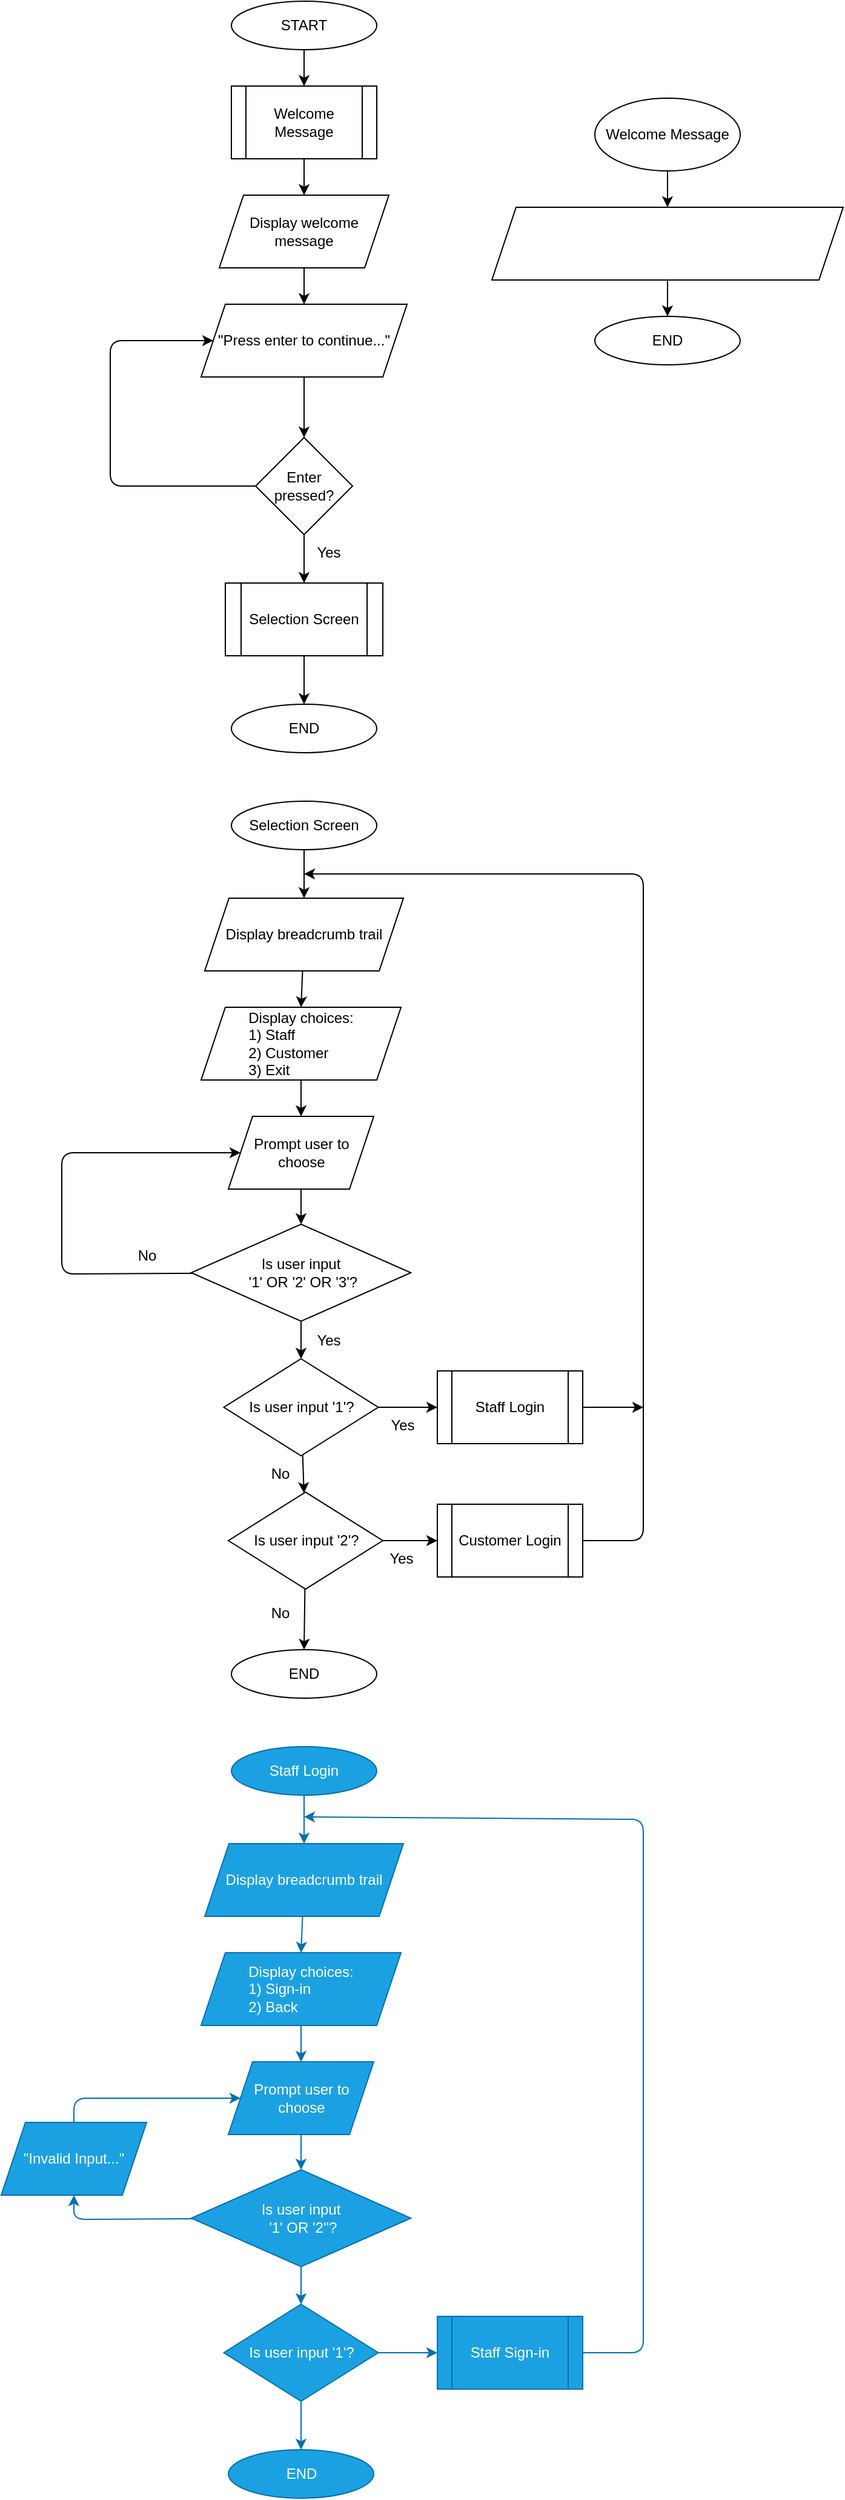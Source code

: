 <mxfile>
    <diagram id="C5RBs43oDa-KdzZeNtuy" name="Page-1">
        <mxGraphModel dx="878" dy="497" grid="1" gridSize="10" guides="1" tooltips="1" connect="1" arrows="1" fold="1" page="1" pageScale="1" pageWidth="827" pageHeight="1169" background="none" math="0" shadow="0">
            <root>
                <mxCell id="WIyWlLk6GJQsqaUBKTNV-0"/>
                <mxCell id="WIyWlLk6GJQsqaUBKTNV-1" parent="WIyWlLk6GJQsqaUBKTNV-0"/>
                <mxCell id="19" style="edgeStyle=none;html=1;entryX=0.5;entryY=0;entryDx=0;entryDy=0;" edge="1" parent="WIyWlLk6GJQsqaUBKTNV-1" source="0" target="17">
                    <mxGeometry relative="1" as="geometry"/>
                </mxCell>
                <mxCell id="0" value="START" style="ellipse;whiteSpace=wrap;html=1;" parent="WIyWlLk6GJQsqaUBKTNV-1" vertex="1">
                    <mxGeometry x="220" y="80" width="120" height="40" as="geometry"/>
                </mxCell>
                <mxCell id="9" style="edgeStyle=none;html=1;entryX=0.5;entryY=0;entryDx=0;entryDy=0;" edge="1" parent="WIyWlLk6GJQsqaUBKTNV-1" source="5" target="8">
                    <mxGeometry relative="1" as="geometry"/>
                </mxCell>
                <mxCell id="5" value="Display welcome message" style="shape=parallelogram;perimeter=parallelogramPerimeter;whiteSpace=wrap;html=1;fixedSize=1;" vertex="1" parent="WIyWlLk6GJQsqaUBKTNV-1">
                    <mxGeometry x="210" y="240" width="140" height="60" as="geometry"/>
                </mxCell>
                <mxCell id="11" style="edgeStyle=none;html=1;entryX=0.5;entryY=0;entryDx=0;entryDy=0;" edge="1" parent="WIyWlLk6GJQsqaUBKTNV-1" source="8" target="10">
                    <mxGeometry relative="1" as="geometry"/>
                </mxCell>
                <mxCell id="8" value="&quot;Press enter to continue...&quot;" style="shape=parallelogram;perimeter=parallelogramPerimeter;whiteSpace=wrap;html=1;fixedSize=1;" vertex="1" parent="WIyWlLk6GJQsqaUBKTNV-1">
                    <mxGeometry x="195" y="330" width="170" height="60" as="geometry"/>
                </mxCell>
                <mxCell id="13" style="edgeStyle=none;html=1;entryX=0.5;entryY=0;entryDx=0;entryDy=0;" edge="1" parent="WIyWlLk6GJQsqaUBKTNV-1" source="10" target="12">
                    <mxGeometry relative="1" as="geometry"/>
                </mxCell>
                <mxCell id="16" style="edgeStyle=none;html=1;entryX=0;entryY=0.5;entryDx=0;entryDy=0;" edge="1" parent="WIyWlLk6GJQsqaUBKTNV-1" source="10" target="8">
                    <mxGeometry relative="1" as="geometry">
                        <Array as="points">
                            <mxPoint x="120" y="480"/>
                            <mxPoint x="120" y="360"/>
                        </Array>
                    </mxGeometry>
                </mxCell>
                <mxCell id="10" value="Enter pressed?" style="rhombus;whiteSpace=wrap;html=1;" vertex="1" parent="WIyWlLk6GJQsqaUBKTNV-1">
                    <mxGeometry x="240" y="440" width="80" height="80" as="geometry"/>
                </mxCell>
                <mxCell id="30" style="edgeStyle=none;html=1;entryX=0.5;entryY=0;entryDx=0;entryDy=0;" edge="1" parent="WIyWlLk6GJQsqaUBKTNV-1" source="12" target="29">
                    <mxGeometry relative="1" as="geometry"/>
                </mxCell>
                <mxCell id="12" value="Selection Screen" style="shape=process;whiteSpace=wrap;html=1;backgroundOutline=1;" vertex="1" parent="WIyWlLk6GJQsqaUBKTNV-1">
                    <mxGeometry x="215" y="560" width="130" height="60" as="geometry"/>
                </mxCell>
                <mxCell id="14" value="Yes" style="text;html=1;align=center;verticalAlign=middle;resizable=0;points=[];autosize=1;strokeColor=none;fillColor=none;" vertex="1" parent="WIyWlLk6GJQsqaUBKTNV-1">
                    <mxGeometry x="280" y="520" width="40" height="30" as="geometry"/>
                </mxCell>
                <mxCell id="20" style="edgeStyle=none;html=1;" edge="1" parent="WIyWlLk6GJQsqaUBKTNV-1" source="17" target="5">
                    <mxGeometry relative="1" as="geometry"/>
                </mxCell>
                <mxCell id="17" value="Welcome Message" style="shape=process;whiteSpace=wrap;html=1;backgroundOutline=1;" vertex="1" parent="WIyWlLk6GJQsqaUBKTNV-1">
                    <mxGeometry x="220" y="150" width="120" height="60" as="geometry"/>
                </mxCell>
                <mxCell id="26" style="edgeStyle=none;html=1;entryX=0.5;entryY=0;entryDx=0;entryDy=0;" edge="1" parent="WIyWlLk6GJQsqaUBKTNV-1" source="22" target="23">
                    <mxGeometry relative="1" as="geometry"/>
                </mxCell>
                <mxCell id="22" value="Welcome Message" style="ellipse;whiteSpace=wrap;html=1;" vertex="1" parent="WIyWlLk6GJQsqaUBKTNV-1">
                    <mxGeometry x="520" y="160" width="120" height="60" as="geometry"/>
                </mxCell>
                <mxCell id="28" style="edgeStyle=none;html=1;" edge="1" parent="WIyWlLk6GJQsqaUBKTNV-1" source="23" target="27">
                    <mxGeometry relative="1" as="geometry"/>
                </mxCell>
                <mxCell id="23" value="Display ASCII art of application title" style="shape=parallelogram;perimeter=parallelogramPerimeter;whiteSpace=wrap;html=1;fixedSize=1;fillColor=none;fontColor=#ffffff;strokeColor=default;strokeWidth=1;" vertex="1" parent="WIyWlLk6GJQsqaUBKTNV-1">
                    <mxGeometry x="435" y="250" width="290" height="60" as="geometry"/>
                </mxCell>
                <mxCell id="27" value="END" style="ellipse;whiteSpace=wrap;html=1;" vertex="1" parent="WIyWlLk6GJQsqaUBKTNV-1">
                    <mxGeometry x="520" y="340" width="120" height="40" as="geometry"/>
                </mxCell>
                <mxCell id="29" value="END" style="ellipse;whiteSpace=wrap;html=1;" vertex="1" parent="WIyWlLk6GJQsqaUBKTNV-1">
                    <mxGeometry x="220" y="660" width="120" height="40" as="geometry"/>
                </mxCell>
                <mxCell id="33" style="edgeStyle=none;html=1;entryX=0.5;entryY=0;entryDx=0;entryDy=0;" edge="1" parent="WIyWlLk6GJQsqaUBKTNV-1" source="31" target="32">
                    <mxGeometry relative="1" as="geometry"/>
                </mxCell>
                <mxCell id="31" value="Selection Screen" style="ellipse;whiteSpace=wrap;html=1;" vertex="1" parent="WIyWlLk6GJQsqaUBKTNV-1">
                    <mxGeometry x="220" y="740" width="120" height="40" as="geometry"/>
                </mxCell>
                <mxCell id="35" style="edgeStyle=none;html=1;entryX=0.5;entryY=0;entryDx=0;entryDy=0;" edge="1" parent="WIyWlLk6GJQsqaUBKTNV-1" source="32" target="34">
                    <mxGeometry relative="1" as="geometry"/>
                </mxCell>
                <mxCell id="32" value="Display breadcrumb trail" style="shape=parallelogram;perimeter=parallelogramPerimeter;whiteSpace=wrap;html=1;fixedSize=1;strokeWidth=1;fillColor=none;" vertex="1" parent="WIyWlLk6GJQsqaUBKTNV-1">
                    <mxGeometry x="198" y="820" width="164" height="60" as="geometry"/>
                </mxCell>
                <mxCell id="37" style="edgeStyle=none;html=1;entryX=0.5;entryY=0;entryDx=0;entryDy=0;" edge="1" parent="WIyWlLk6GJQsqaUBKTNV-1" source="34" target="36">
                    <mxGeometry relative="1" as="geometry"/>
                </mxCell>
                <mxCell id="34" value="Display choices:&lt;br&gt;&lt;div style=&quot;text-align: left;&quot;&gt;&lt;span style=&quot;background-color: initial;&quot;&gt;1) Staff&lt;/span&gt;&lt;/div&gt;&lt;div style=&quot;text-align: left;&quot;&gt;&lt;span style=&quot;background-color: initial;&quot;&gt;2) Customer&lt;/span&gt;&lt;/div&gt;&lt;div style=&quot;text-align: left;&quot;&gt;&lt;span style=&quot;background-color: initial;&quot;&gt;3) Exit&lt;/span&gt;&lt;/div&gt;" style="shape=parallelogram;perimeter=parallelogramPerimeter;whiteSpace=wrap;html=1;fixedSize=1;strokeWidth=1;fillColor=none;" vertex="1" parent="WIyWlLk6GJQsqaUBKTNV-1">
                    <mxGeometry x="195" y="910" width="165" height="60" as="geometry"/>
                </mxCell>
                <mxCell id="41" style="edgeStyle=none;html=1;entryX=0.5;entryY=0;entryDx=0;entryDy=0;" edge="1" parent="WIyWlLk6GJQsqaUBKTNV-1" source="36" target="38">
                    <mxGeometry relative="1" as="geometry"/>
                </mxCell>
                <mxCell id="36" value="Prompt user to choose" style="shape=parallelogram;perimeter=parallelogramPerimeter;whiteSpace=wrap;html=1;fixedSize=1;strokeWidth=1;fillColor=none;" vertex="1" parent="WIyWlLk6GJQsqaUBKTNV-1">
                    <mxGeometry x="217.5" y="1000" width="120" height="60" as="geometry"/>
                </mxCell>
                <mxCell id="44" style="edgeStyle=none;html=1;entryX=0;entryY=0.5;entryDx=0;entryDy=0;" edge="1" parent="WIyWlLk6GJQsqaUBKTNV-1" source="38" target="36">
                    <mxGeometry relative="1" as="geometry">
                        <Array as="points">
                            <mxPoint x="80" y="1130"/>
                            <mxPoint x="80" y="1030"/>
                        </Array>
                    </mxGeometry>
                </mxCell>
                <mxCell id="45" style="edgeStyle=none;html=1;entryX=0.5;entryY=0;entryDx=0;entryDy=0;" edge="1" parent="WIyWlLk6GJQsqaUBKTNV-1" source="38" target="42">
                    <mxGeometry relative="1" as="geometry"/>
                </mxCell>
                <mxCell id="38" value="Is user input&lt;br&gt;&amp;nbsp;'1' OR '2' OR '3'?" style="rhombus;whiteSpace=wrap;html=1;strokeWidth=1;fillColor=none;" vertex="1" parent="WIyWlLk6GJQsqaUBKTNV-1">
                    <mxGeometry x="186.88" y="1089" width="181.25" height="80" as="geometry"/>
                </mxCell>
                <mxCell id="48" style="edgeStyle=none;html=1;" edge="1" parent="WIyWlLk6GJQsqaUBKTNV-1" source="42" target="46">
                    <mxGeometry relative="1" as="geometry"/>
                </mxCell>
                <mxCell id="52" style="edgeStyle=none;html=1;entryX=0;entryY=0.5;entryDx=0;entryDy=0;" edge="1" parent="WIyWlLk6GJQsqaUBKTNV-1" source="42" target="51">
                    <mxGeometry relative="1" as="geometry"/>
                </mxCell>
                <mxCell id="42" value="Is user input '1'?" style="rhombus;whiteSpace=wrap;html=1;strokeWidth=1;fillColor=none;" vertex="1" parent="WIyWlLk6GJQsqaUBKTNV-1">
                    <mxGeometry x="213.75" y="1200" width="127.5" height="80" as="geometry"/>
                </mxCell>
                <mxCell id="43" value="No" style="text;html=1;align=center;verticalAlign=middle;resizable=0;points=[];autosize=1;strokeColor=none;fillColor=none;" vertex="1" parent="WIyWlLk6GJQsqaUBKTNV-1">
                    <mxGeometry x="130" y="1100" width="40" height="30" as="geometry"/>
                </mxCell>
                <mxCell id="54" style="edgeStyle=none;html=1;entryX=0;entryY=0.5;entryDx=0;entryDy=0;" edge="1" parent="WIyWlLk6GJQsqaUBKTNV-1" source="46" target="53">
                    <mxGeometry relative="1" as="geometry"/>
                </mxCell>
                <mxCell id="56" style="edgeStyle=none;html=1;entryX=0.5;entryY=0;entryDx=0;entryDy=0;" edge="1" parent="WIyWlLk6GJQsqaUBKTNV-1" source="46" target="55">
                    <mxGeometry relative="1" as="geometry"/>
                </mxCell>
                <mxCell id="46" value="Is user input '2'?" style="rhombus;whiteSpace=wrap;html=1;strokeWidth=1;fillColor=none;" vertex="1" parent="WIyWlLk6GJQsqaUBKTNV-1">
                    <mxGeometry x="217.5" y="1310" width="127.5" height="80" as="geometry"/>
                </mxCell>
                <mxCell id="49" value="Yes" style="text;html=1;align=center;verticalAlign=middle;resizable=0;points=[];autosize=1;strokeColor=none;fillColor=none;strokeWidth=1;" vertex="1" parent="WIyWlLk6GJQsqaUBKTNV-1">
                    <mxGeometry x="280" y="1170" width="40" height="30" as="geometry"/>
                </mxCell>
                <mxCell id="50" value="No" style="text;html=1;align=center;verticalAlign=middle;resizable=0;points=[];autosize=1;strokeColor=none;fillColor=none;strokeWidth=1;" vertex="1" parent="WIyWlLk6GJQsqaUBKTNV-1">
                    <mxGeometry x="240" y="1280" width="40" height="30" as="geometry"/>
                </mxCell>
                <mxCell id="63" style="edgeStyle=none;html=1;" edge="1" parent="WIyWlLk6GJQsqaUBKTNV-1" source="51">
                    <mxGeometry relative="1" as="geometry">
                        <mxPoint x="560" y="1240" as="targetPoint"/>
                    </mxGeometry>
                </mxCell>
                <mxCell id="51" value="Staff Login" style="shape=process;whiteSpace=wrap;html=1;backgroundOutline=1;strokeWidth=1;fillColor=none;" vertex="1" parent="WIyWlLk6GJQsqaUBKTNV-1">
                    <mxGeometry x="390" y="1210" width="120" height="60" as="geometry"/>
                </mxCell>
                <mxCell id="62" style="edgeStyle=none;html=1;" edge="1" parent="WIyWlLk6GJQsqaUBKTNV-1" source="53">
                    <mxGeometry relative="1" as="geometry">
                        <mxPoint x="280" y="800" as="targetPoint"/>
                        <Array as="points">
                            <mxPoint x="560" y="1350"/>
                            <mxPoint x="560" y="800"/>
                        </Array>
                    </mxGeometry>
                </mxCell>
                <mxCell id="53" value="Customer Login" style="shape=process;whiteSpace=wrap;html=1;backgroundOutline=1;strokeWidth=1;fillColor=none;" vertex="1" parent="WIyWlLk6GJQsqaUBKTNV-1">
                    <mxGeometry x="390" y="1320" width="120" height="60" as="geometry"/>
                </mxCell>
                <mxCell id="55" value="END" style="ellipse;whiteSpace=wrap;html=1;" vertex="1" parent="WIyWlLk6GJQsqaUBKTNV-1">
                    <mxGeometry x="220" y="1440" width="120" height="40" as="geometry"/>
                </mxCell>
                <mxCell id="59" value="Yes" style="text;html=1;align=center;verticalAlign=middle;resizable=0;points=[];autosize=1;strokeColor=none;fillColor=none;strokeWidth=1;" vertex="1" parent="WIyWlLk6GJQsqaUBKTNV-1">
                    <mxGeometry x="341.25" y="1240" width="40" height="30" as="geometry"/>
                </mxCell>
                <mxCell id="60" value="Yes" style="text;html=1;align=center;verticalAlign=middle;resizable=0;points=[];autosize=1;strokeColor=none;fillColor=none;" vertex="1" parent="WIyWlLk6GJQsqaUBKTNV-1">
                    <mxGeometry x="340" y="1350" width="40" height="30" as="geometry"/>
                </mxCell>
                <mxCell id="61" value="No" style="text;html=1;align=center;verticalAlign=middle;resizable=0;points=[];autosize=1;strokeColor=none;fillColor=none;" vertex="1" parent="WIyWlLk6GJQsqaUBKTNV-1">
                    <mxGeometry x="240" y="1395" width="40" height="30" as="geometry"/>
                </mxCell>
                <mxCell id="64" style="edgeStyle=none;html=1;entryX=0.5;entryY=0;entryDx=0;entryDy=0;fillColor=#1ba1e2;strokeColor=#006EAF;" edge="1" parent="WIyWlLk6GJQsqaUBKTNV-1" source="65" target="67">
                    <mxGeometry relative="1" as="geometry"/>
                </mxCell>
                <mxCell id="65" value="Staff Login" style="ellipse;whiteSpace=wrap;html=1;fillColor=#1ba1e2;fontColor=#ffffff;strokeColor=#006EAF;" vertex="1" parent="WIyWlLk6GJQsqaUBKTNV-1">
                    <mxGeometry x="220" y="1520" width="120" height="40" as="geometry"/>
                </mxCell>
                <mxCell id="66" style="edgeStyle=none;html=1;entryX=0.5;entryY=0;entryDx=0;entryDy=0;fillColor=#1ba1e2;strokeColor=#006EAF;" edge="1" parent="WIyWlLk6GJQsqaUBKTNV-1" source="67" target="69">
                    <mxGeometry relative="1" as="geometry"/>
                </mxCell>
                <mxCell id="67" value="Display breadcrumb trail" style="shape=parallelogram;perimeter=parallelogramPerimeter;whiteSpace=wrap;html=1;fixedSize=1;strokeWidth=1;fillColor=#1ba1e2;fontColor=#ffffff;strokeColor=#006EAF;" vertex="1" parent="WIyWlLk6GJQsqaUBKTNV-1">
                    <mxGeometry x="198" y="1600" width="164" height="60" as="geometry"/>
                </mxCell>
                <mxCell id="68" style="edgeStyle=none;html=1;entryX=0.5;entryY=0;entryDx=0;entryDy=0;fillColor=#1ba1e2;strokeColor=#006EAF;" edge="1" parent="WIyWlLk6GJQsqaUBKTNV-1" source="69" target="71">
                    <mxGeometry relative="1" as="geometry"/>
                </mxCell>
                <mxCell id="69" value="Display choices:&lt;br&gt;&lt;div style=&quot;text-align: left;&quot;&gt;&lt;span style=&quot;background-color: initial;&quot;&gt;1) Sign-in&lt;br&gt;&lt;/span&gt;&lt;span style=&quot;background-color: initial;&quot;&gt;2) Back&lt;/span&gt;&lt;/div&gt;" style="shape=parallelogram;perimeter=parallelogramPerimeter;whiteSpace=wrap;html=1;fixedSize=1;strokeWidth=1;fillColor=#1ba1e2;fontColor=#ffffff;strokeColor=#006EAF;" vertex="1" parent="WIyWlLk6GJQsqaUBKTNV-1">
                    <mxGeometry x="195" y="1690" width="165" height="60" as="geometry"/>
                </mxCell>
                <mxCell id="70" style="edgeStyle=none;html=1;entryX=0.5;entryY=0;entryDx=0;entryDy=0;fillColor=#1ba1e2;strokeColor=#006EAF;" edge="1" parent="WIyWlLk6GJQsqaUBKTNV-1" source="71" target="74">
                    <mxGeometry relative="1" as="geometry"/>
                </mxCell>
                <mxCell id="71" value="Prompt user to choose" style="shape=parallelogram;perimeter=parallelogramPerimeter;whiteSpace=wrap;html=1;fixedSize=1;strokeWidth=1;fillColor=#1ba1e2;fontColor=#ffffff;strokeColor=#006EAF;" vertex="1" parent="WIyWlLk6GJQsqaUBKTNV-1">
                    <mxGeometry x="217.5" y="1780" width="120" height="60" as="geometry"/>
                </mxCell>
                <mxCell id="73" style="edgeStyle=none;html=1;entryX=0.5;entryY=0;entryDx=0;entryDy=0;fillColor=#1ba1e2;strokeColor=#006EAF;" edge="1" parent="WIyWlLk6GJQsqaUBKTNV-1" source="74" target="77">
                    <mxGeometry relative="1" as="geometry"/>
                </mxCell>
                <mxCell id="98" style="edgeStyle=none;html=1;entryX=0.5;entryY=1;entryDx=0;entryDy=0;fillColor=#1ba1e2;strokeColor=#006EAF;" edge="1" parent="WIyWlLk6GJQsqaUBKTNV-1" source="74" target="95">
                    <mxGeometry relative="1" as="geometry">
                        <Array as="points">
                            <mxPoint x="90" y="1910"/>
                        </Array>
                    </mxGeometry>
                </mxCell>
                <mxCell id="74" value="Is user input&lt;br&gt;&amp;nbsp;'1' OR '2''?" style="rhombus;whiteSpace=wrap;html=1;strokeWidth=1;fillColor=#1ba1e2;fontColor=#ffffff;strokeColor=#006EAF;" vertex="1" parent="WIyWlLk6GJQsqaUBKTNV-1">
                    <mxGeometry x="186.88" y="1869" width="181.25" height="80" as="geometry"/>
                </mxCell>
                <mxCell id="76" style="edgeStyle=none;html=1;entryX=0;entryY=0.5;entryDx=0;entryDy=0;fillColor=#1ba1e2;strokeColor=#006EAF;" edge="1" parent="WIyWlLk6GJQsqaUBKTNV-1" source="77" target="85">
                    <mxGeometry relative="1" as="geometry"/>
                </mxCell>
                <mxCell id="92" style="edgeStyle=none;html=1;entryX=0.5;entryY=0;entryDx=0;entryDy=0;fillColor=#1ba1e2;strokeColor=#006EAF;" edge="1" parent="WIyWlLk6GJQsqaUBKTNV-1" source="77" target="88">
                    <mxGeometry relative="1" as="geometry"/>
                </mxCell>
                <mxCell id="77" value="Is user input '1'?" style="rhombus;whiteSpace=wrap;html=1;strokeWidth=1;fillColor=#1ba1e2;fontColor=#ffffff;strokeColor=#006EAF;" vertex="1" parent="WIyWlLk6GJQsqaUBKTNV-1">
                    <mxGeometry x="213.75" y="1980" width="127.5" height="80" as="geometry"/>
                </mxCell>
                <mxCell id="82" value="Yes" style="text;html=1;align=center;verticalAlign=middle;resizable=0;points=[];autosize=1;strokeColor=none;fillColor=none;strokeWidth=1;fontColor=#ffffff;" vertex="1" parent="WIyWlLk6GJQsqaUBKTNV-1">
                    <mxGeometry x="280" y="1950" width="40" height="30" as="geometry"/>
                </mxCell>
                <mxCell id="83" value="No" style="text;html=1;align=center;verticalAlign=middle;resizable=0;points=[];autosize=1;strokeColor=none;fillColor=none;strokeWidth=1;fontColor=#ffffff;" vertex="1" parent="WIyWlLk6GJQsqaUBKTNV-1">
                    <mxGeometry x="230" y="2060" width="40" height="30" as="geometry"/>
                </mxCell>
                <mxCell id="93" style="edgeStyle=none;html=1;fillColor=#1ba1e2;strokeColor=#006EAF;" edge="1" parent="WIyWlLk6GJQsqaUBKTNV-1" source="85">
                    <mxGeometry relative="1" as="geometry">
                        <mxPoint x="280" y="1577.917" as="targetPoint"/>
                        <Array as="points">
                            <mxPoint x="560" y="2020"/>
                            <mxPoint x="560" y="1580"/>
                        </Array>
                    </mxGeometry>
                </mxCell>
                <mxCell id="85" value="Staff Sign-in" style="shape=process;whiteSpace=wrap;html=1;backgroundOutline=1;strokeWidth=1;fillColor=#1ba1e2;fontColor=#ffffff;strokeColor=#006EAF;" vertex="1" parent="WIyWlLk6GJQsqaUBKTNV-1">
                    <mxGeometry x="390" y="1990" width="120" height="60" as="geometry"/>
                </mxCell>
                <mxCell id="88" value="END" style="ellipse;whiteSpace=wrap;html=1;fillColor=#1ba1e2;fontColor=#ffffff;strokeColor=#006EAF;" vertex="1" parent="WIyWlLk6GJQsqaUBKTNV-1">
                    <mxGeometry x="217.5" y="2100" width="120" height="40" as="geometry"/>
                </mxCell>
                <mxCell id="89" value="Yes" style="text;html=1;align=center;verticalAlign=middle;resizable=0;points=[];autosize=1;strokeColor=none;fillColor=none;strokeWidth=1;fontColor=#ffffff;" vertex="1" parent="WIyWlLk6GJQsqaUBKTNV-1">
                    <mxGeometry x="341.25" y="2020" width="40" height="30" as="geometry"/>
                </mxCell>
                <mxCell id="97" style="edgeStyle=none;html=1;entryX=0;entryY=0.5;entryDx=0;entryDy=0;fillColor=#1ba1e2;strokeColor=#006EAF;" edge="1" parent="WIyWlLk6GJQsqaUBKTNV-1" source="95" target="71">
                    <mxGeometry relative="1" as="geometry">
                        <Array as="points">
                            <mxPoint x="90" y="1810"/>
                        </Array>
                    </mxGeometry>
                </mxCell>
                <mxCell id="95" value="&quot;Invalid Input...&quot;" style="shape=parallelogram;perimeter=parallelogramPerimeter;whiteSpace=wrap;html=1;fixedSize=1;strokeColor=#006EAF;strokeWidth=1;fillColor=#1ba1e2;fontColor=#ffffff;" vertex="1" parent="WIyWlLk6GJQsqaUBKTNV-1">
                    <mxGeometry x="30" y="1830" width="120" height="60" as="geometry"/>
                </mxCell>
                <mxCell id="99" value="No" style="text;html=1;align=center;verticalAlign=middle;resizable=0;points=[];autosize=1;strokeColor=none;fillColor=none;strokeWidth=1;fontColor=#ffffff;" vertex="1" parent="WIyWlLk6GJQsqaUBKTNV-1">
                    <mxGeometry x="146.88" y="1910" width="40" height="30" as="geometry"/>
                </mxCell>
            </root>
        </mxGraphModel>
    </diagram>
</mxfile>